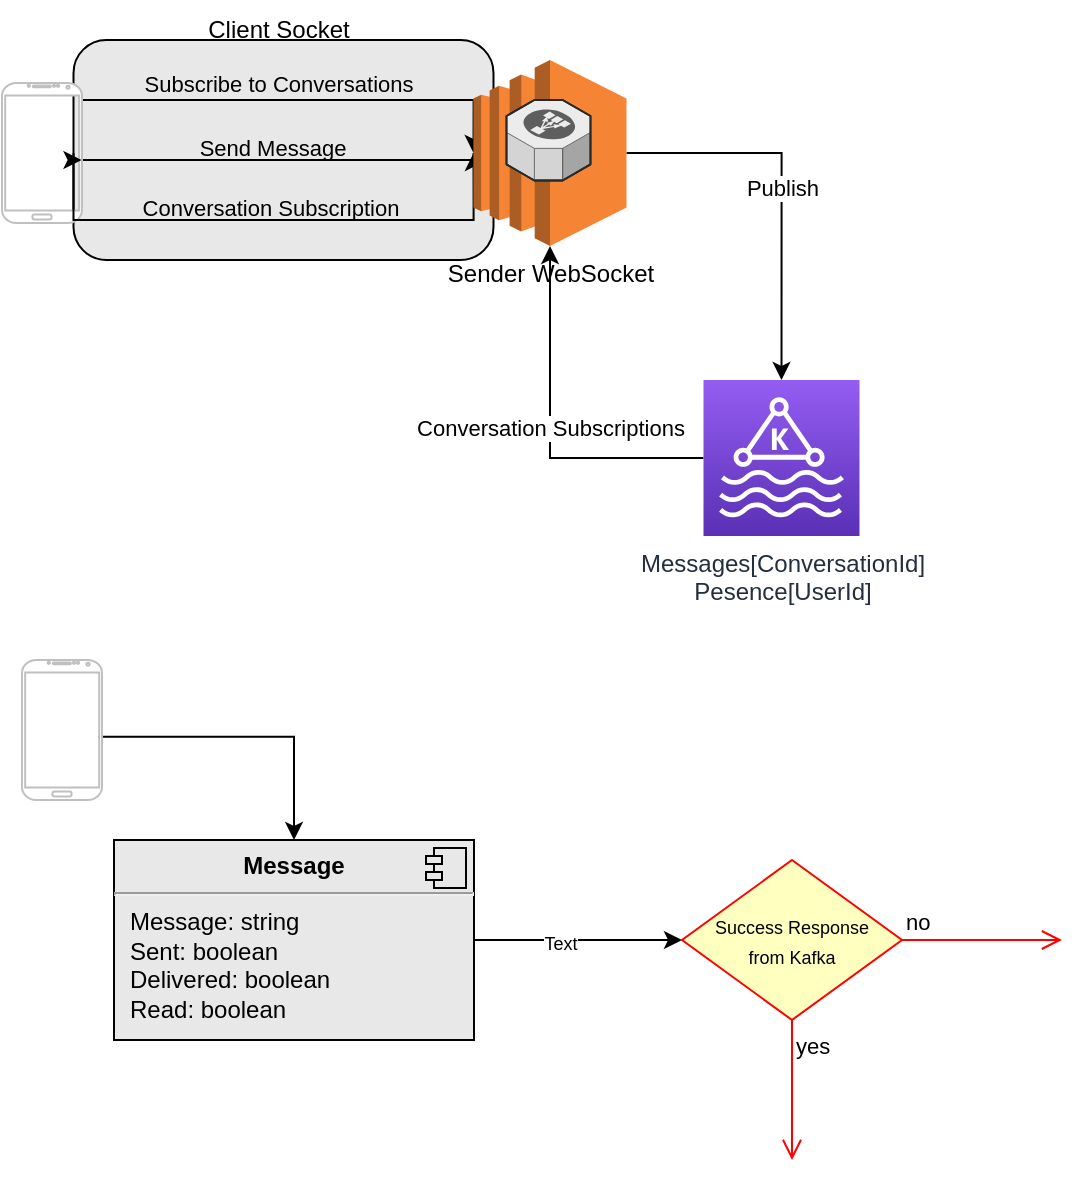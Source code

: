 <mxfile version="20.2.7" type="github">
  <diagram id="WiocB4QdLOjAYV6uZqB2" name="HLA">
    <mxGraphModel dx="655" dy="1775" grid="1" gridSize="10" guides="1" tooltips="1" connect="1" arrows="1" fold="1" page="1" pageScale="1" pageWidth="850" pageHeight="1100" math="0" shadow="0">
      <root>
        <mxCell id="0" />
        <mxCell id="1" parent="0" />
        <mxCell id="nRx-XaXHQDxKq67KR_cU-45" value="" style="rounded=1;whiteSpace=wrap;html=1;fillStyle=auto;fillColor=#E8E8E8;" vertex="1" parent="1">
          <mxGeometry x="85.75" y="-630" width="210" height="110" as="geometry" />
        </mxCell>
        <mxCell id="nRx-XaXHQDxKq67KR_cU-26" value="" style="edgeStyle=orthogonalEdgeStyle;rounded=0;orthogonalLoop=1;jettySize=auto;html=1;entryX=0;entryY=0.5;entryDx=0;entryDy=0;entryPerimeter=0;exitX=0.894;exitY=0.5;exitDx=0;exitDy=0;exitPerimeter=0;" edge="1" source="nRx-XaXHQDxKq67KR_cU-29" target="nRx-XaXHQDxKq67KR_cU-33" parent="1">
          <mxGeometry relative="1" as="geometry">
            <Array as="points">
              <mxPoint x="85.75" y="-570" />
              <mxPoint x="285.75" y="-570" />
            </Array>
          </mxGeometry>
        </mxCell>
        <mxCell id="nRx-XaXHQDxKq67KR_cU-39" value="Send Message" style="edgeLabel;html=1;align=center;verticalAlign=middle;resizable=0;points=[];labelBackgroundColor=none;" vertex="1" connectable="0" parent="nRx-XaXHQDxKq67KR_cU-26">
          <mxGeometry x="-0.301" y="1" relative="1" as="geometry">
            <mxPoint x="30" y="-5" as="offset" />
          </mxGeometry>
        </mxCell>
        <mxCell id="nRx-XaXHQDxKq67KR_cU-40" style="edgeStyle=orthogonalEdgeStyle;rounded=0;orthogonalLoop=1;jettySize=auto;html=1;entryX=0;entryY=0.5;entryDx=0;entryDy=0;entryPerimeter=0;exitX=0.996;exitY=0.505;exitDx=0;exitDy=0;exitPerimeter=0;" edge="1" parent="1" source="nRx-XaXHQDxKq67KR_cU-29" target="nRx-XaXHQDxKq67KR_cU-33">
          <mxGeometry relative="1" as="geometry">
            <Array as="points">
              <mxPoint x="89.75" y="-600" />
              <mxPoint x="285.75" y="-600" />
            </Array>
          </mxGeometry>
        </mxCell>
        <mxCell id="nRx-XaXHQDxKq67KR_cU-41" value="Subscribe to Conversations" style="edgeLabel;html=1;align=center;verticalAlign=middle;resizable=0;points=[];labelBackgroundColor=none;" vertex="1" connectable="0" parent="nRx-XaXHQDxKq67KR_cU-40">
          <mxGeometry x="-0.608" relative="1" as="geometry">
            <mxPoint x="76" y="-8" as="offset" />
          </mxGeometry>
        </mxCell>
        <mxCell id="nRx-XaXHQDxKq67KR_cU-29" value="" style="verticalLabelPosition=bottom;verticalAlign=top;html=1;shadow=0;dashed=0;strokeWidth=1;shape=mxgraph.android.phone2;strokeColor=#c0c0c0;" vertex="1" parent="1">
          <mxGeometry x="50" y="-608.5" width="40" height="70" as="geometry" />
        </mxCell>
        <mxCell id="nRx-XaXHQDxKq67KR_cU-38" value="Conversation Subscriptions" style="edgeStyle=orthogonalEdgeStyle;rounded=0;orthogonalLoop=1;jettySize=auto;html=1;entryX=0.5;entryY=1;entryDx=0;entryDy=0;entryPerimeter=0;" edge="1" parent="1" source="nRx-XaXHQDxKq67KR_cU-31" target="nRx-XaXHQDxKq67KR_cU-33">
          <mxGeometry relative="1" as="geometry" />
        </mxCell>
        <mxCell id="nRx-XaXHQDxKq67KR_cU-31" value="&lt;div&gt;Messages[ConversationId]&lt;br&gt;&lt;/div&gt;&lt;div&gt;Pesence[UserId]&lt;/div&gt;" style="sketch=0;points=[[0,0,0],[0.25,0,0],[0.5,0,0],[0.75,0,0],[1,0,0],[0,1,0],[0.25,1,0],[0.5,1,0],[0.75,1,0],[1,1,0],[0,0.25,0],[0,0.5,0],[0,0.75,0],[1,0.25,0],[1,0.5,0],[1,0.75,0]];outlineConnect=0;fontColor=#232F3E;gradientColor=#945DF2;gradientDirection=north;fillColor=#5A30B5;strokeColor=#ffffff;dashed=0;verticalLabelPosition=bottom;verticalAlign=top;align=center;html=1;fontSize=12;fontStyle=0;aspect=fixed;shape=mxgraph.aws4.resourceIcon;resIcon=mxgraph.aws4.managed_streaming_for_kafka;" vertex="1" parent="1">
          <mxGeometry x="400.75" y="-460" width="78" height="78" as="geometry" />
        </mxCell>
        <mxCell id="nRx-XaXHQDxKq67KR_cU-32" value="Publish" style="edgeStyle=orthogonalEdgeStyle;rounded=0;orthogonalLoop=1;jettySize=auto;html=1;entryX=0.5;entryY=0;entryDx=0;entryDy=0;entryPerimeter=0;" edge="1" source="nRx-XaXHQDxKq67KR_cU-33" target="nRx-XaXHQDxKq67KR_cU-31" parent="1">
          <mxGeometry relative="1" as="geometry" />
        </mxCell>
        <mxCell id="nRx-XaXHQDxKq67KR_cU-37" style="edgeStyle=orthogonalEdgeStyle;rounded=0;orthogonalLoop=1;jettySize=auto;html=1;exitX=0;exitY=0.5;exitDx=0;exitDy=0;exitPerimeter=0;entryX=0.994;entryY=0.55;entryDx=0;entryDy=0;entryPerimeter=0;" edge="1" parent="1" source="nRx-XaXHQDxKq67KR_cU-33" target="nRx-XaXHQDxKq67KR_cU-29">
          <mxGeometry relative="1" as="geometry">
            <Array as="points">
              <mxPoint x="285.75" y="-540" />
              <mxPoint x="85.75" y="-540" />
              <mxPoint x="85.75" y="-570" />
            </Array>
          </mxGeometry>
        </mxCell>
        <mxCell id="nRx-XaXHQDxKq67KR_cU-42" value="Conversation Subscription" style="edgeLabel;html=1;align=center;verticalAlign=middle;resizable=0;points=[];labelBackgroundColor=none;" vertex="1" connectable="0" parent="nRx-XaXHQDxKq67KR_cU-37">
          <mxGeometry x="0.172" relative="1" as="geometry">
            <mxPoint x="21" y="-6" as="offset" />
          </mxGeometry>
        </mxCell>
        <mxCell id="nRx-XaXHQDxKq67KR_cU-33" value="&lt;div&gt;Sender WebSocket&lt;/div&gt;" style="outlineConnect=0;dashed=0;verticalLabelPosition=bottom;verticalAlign=top;align=center;html=1;shape=mxgraph.aws3.ec2;fillColor=#F58534;gradientColor=none;" vertex="1" parent="1">
          <mxGeometry x="285.75" y="-620" width="76.5" height="93" as="geometry" />
        </mxCell>
        <mxCell id="nRx-XaXHQDxKq67KR_cU-43" value="" style="verticalLabelPosition=bottom;html=1;verticalAlign=top;strokeWidth=1;align=center;outlineConnect=0;dashed=0;outlineConnect=0;shape=mxgraph.aws3d.elasticLoadBalancing;fillColor=#ECECEC;strokeColor=#5E5E5E;aspect=fixed;" vertex="1" parent="1">
          <mxGeometry x="302.25" y="-600" width="42" height="40.25" as="geometry" />
        </mxCell>
        <mxCell id="nRx-XaXHQDxKq67KR_cU-48" value="Client Socket" style="text;html=1;strokeColor=none;fillColor=none;align=center;verticalAlign=middle;whiteSpace=wrap;rounded=0;" vertex="1" parent="1">
          <mxGeometry x="150.75" y="-650" width="75" height="30" as="geometry" />
        </mxCell>
        <mxCell id="nRx-XaXHQDxKq67KR_cU-52" style="edgeStyle=orthogonalEdgeStyle;rounded=0;orthogonalLoop=1;jettySize=auto;html=1;entryX=0.5;entryY=0;entryDx=0;entryDy=0;exitX=0.958;exitY=0.548;exitDx=0;exitDy=0;exitPerimeter=0;" edge="1" parent="1" source="nRx-XaXHQDxKq67KR_cU-49" target="nRx-XaXHQDxKq67KR_cU-50">
          <mxGeometry relative="1" as="geometry" />
        </mxCell>
        <mxCell id="nRx-XaXHQDxKq67KR_cU-49" value="" style="verticalLabelPosition=bottom;verticalAlign=top;html=1;shadow=0;dashed=0;strokeWidth=1;shape=mxgraph.android.phone2;strokeColor=#c0c0c0;" vertex="1" parent="1">
          <mxGeometry x="60" y="-320" width="40" height="70" as="geometry" />
        </mxCell>
        <mxCell id="nRx-XaXHQDxKq67KR_cU-66" style="edgeStyle=orthogonalEdgeStyle;rounded=0;orthogonalLoop=1;jettySize=auto;html=1;entryX=0;entryY=0.5;entryDx=0;entryDy=0;fontSize=9;" edge="1" parent="1" source="nRx-XaXHQDxKq67KR_cU-50" target="nRx-XaXHQDxKq67KR_cU-56">
          <mxGeometry relative="1" as="geometry" />
        </mxCell>
        <mxCell id="nRx-XaXHQDxKq67KR_cU-67" value="Text" style="edgeLabel;html=1;align=center;verticalAlign=middle;resizable=0;points=[];fontSize=9;" vertex="1" connectable="0" parent="nRx-XaXHQDxKq67KR_cU-66">
          <mxGeometry x="-0.186" y="-2" relative="1" as="geometry">
            <mxPoint as="offset" />
          </mxGeometry>
        </mxCell>
        <mxCell id="nRx-XaXHQDxKq67KR_cU-50" value="&lt;p style=&quot;margin:0px;margin-top:6px;text-align:center;&quot;&gt;&lt;b&gt;Message&lt;/b&gt;&lt;br&gt;&lt;/p&gt;&lt;hr&gt;&lt;p style=&quot;margin:0px;margin-left:8px;&quot;&gt;Message: string&lt;br&gt;&lt;/p&gt;&lt;p style=&quot;margin:0px;margin-left:8px;&quot;&gt;Sent: boolean&lt;br&gt;Delivered: boolean&lt;/p&gt;&lt;p style=&quot;margin:0px;margin-left:8px;&quot;&gt;Read: boolean&lt;br&gt;&lt;/p&gt;" style="align=left;overflow=fill;html=1;dropTarget=0;labelBackgroundColor=none;fillStyle=auto;fillColor=#E8E8E8;" vertex="1" parent="1">
          <mxGeometry x="106" y="-230" width="180" height="100" as="geometry" />
        </mxCell>
        <mxCell id="nRx-XaXHQDxKq67KR_cU-51" value="" style="shape=component;jettyWidth=8;jettyHeight=4;labelBackgroundColor=none;fillStyle=auto;fillColor=#E8E8E8;" vertex="1" parent="nRx-XaXHQDxKq67KR_cU-50">
          <mxGeometry x="1" width="20" height="20" relative="1" as="geometry">
            <mxPoint x="-24" y="4" as="offset" />
          </mxGeometry>
        </mxCell>
        <mxCell id="nRx-XaXHQDxKq67KR_cU-56" value="&lt;div&gt;&lt;font style=&quot;font-size: 9px;&quot;&gt;Success Response&lt;/font&gt;&lt;/div&gt;&lt;div&gt;&lt;font style=&quot;font-size: 9px;&quot;&gt;from Kafka&lt;/font&gt;&lt;/div&gt;" style="rhombus;whiteSpace=wrap;html=1;fillColor=#ffffc0;strokeColor=#ff0000;labelBackgroundColor=none;fillStyle=auto;" vertex="1" parent="1">
          <mxGeometry x="390" y="-220" width="110" height="80" as="geometry" />
        </mxCell>
        <mxCell id="nRx-XaXHQDxKq67KR_cU-57" value="no" style="edgeStyle=orthogonalEdgeStyle;html=1;align=left;verticalAlign=bottom;endArrow=open;endSize=8;strokeColor=#ff0000;rounded=0;" edge="1" source="nRx-XaXHQDxKq67KR_cU-56" parent="1">
          <mxGeometry x="-1" relative="1" as="geometry">
            <mxPoint x="580" y="-180" as="targetPoint" />
            <Array as="points">
              <mxPoint x="570" y="-180" />
            </Array>
          </mxGeometry>
        </mxCell>
        <mxCell id="nRx-XaXHQDxKq67KR_cU-58" value="yes" style="edgeStyle=orthogonalEdgeStyle;html=1;align=left;verticalAlign=top;endArrow=open;endSize=8;strokeColor=#ff0000;rounded=0;" edge="1" source="nRx-XaXHQDxKq67KR_cU-56" parent="1">
          <mxGeometry x="-1" relative="1" as="geometry">
            <mxPoint x="445" y="-70" as="targetPoint" />
            <Array as="points">
              <mxPoint x="445" y="-90" />
            </Array>
          </mxGeometry>
        </mxCell>
      </root>
    </mxGraphModel>
  </diagram>
</mxfile>
